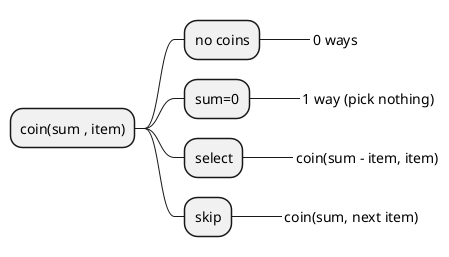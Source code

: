 @startmindmap
* coin(sum , item)

** no coins
***_ 0 ways

** sum=0
***_ 1 way (pick nothing)


** select
***_ coin(sum - item, item)
** skip
***_ coin(sum, next item)



@endmindmap